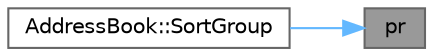 digraph "pr"
{
 // LATEX_PDF_SIZE
  bgcolor="transparent";
  edge [fontname=Helvetica,fontsize=10,labelfontname=Helvetica,labelfontsize=10];
  node [fontname=Helvetica,fontsize=10,shape=box,height=0.2,width=0.4];
  rankdir="RL";
  Node1 [label="pr",height=0.2,width=0.4,color="gray40", fillcolor="grey60", style="filled", fontcolor="black",tooltip=" "];
  Node1 -> Node2 [dir="back",color="steelblue1",style="solid"];
  Node2 [label="AddressBook::SortGroup",height=0.2,width=0.4,color="grey40", fillcolor="white", style="filled",URL="$de/d25/class_address_book.html#aeb032c4fefe4c56388e203199dd5e6f6",tooltip="按群组排序Book，群组名字拼音升序排序"];
}
